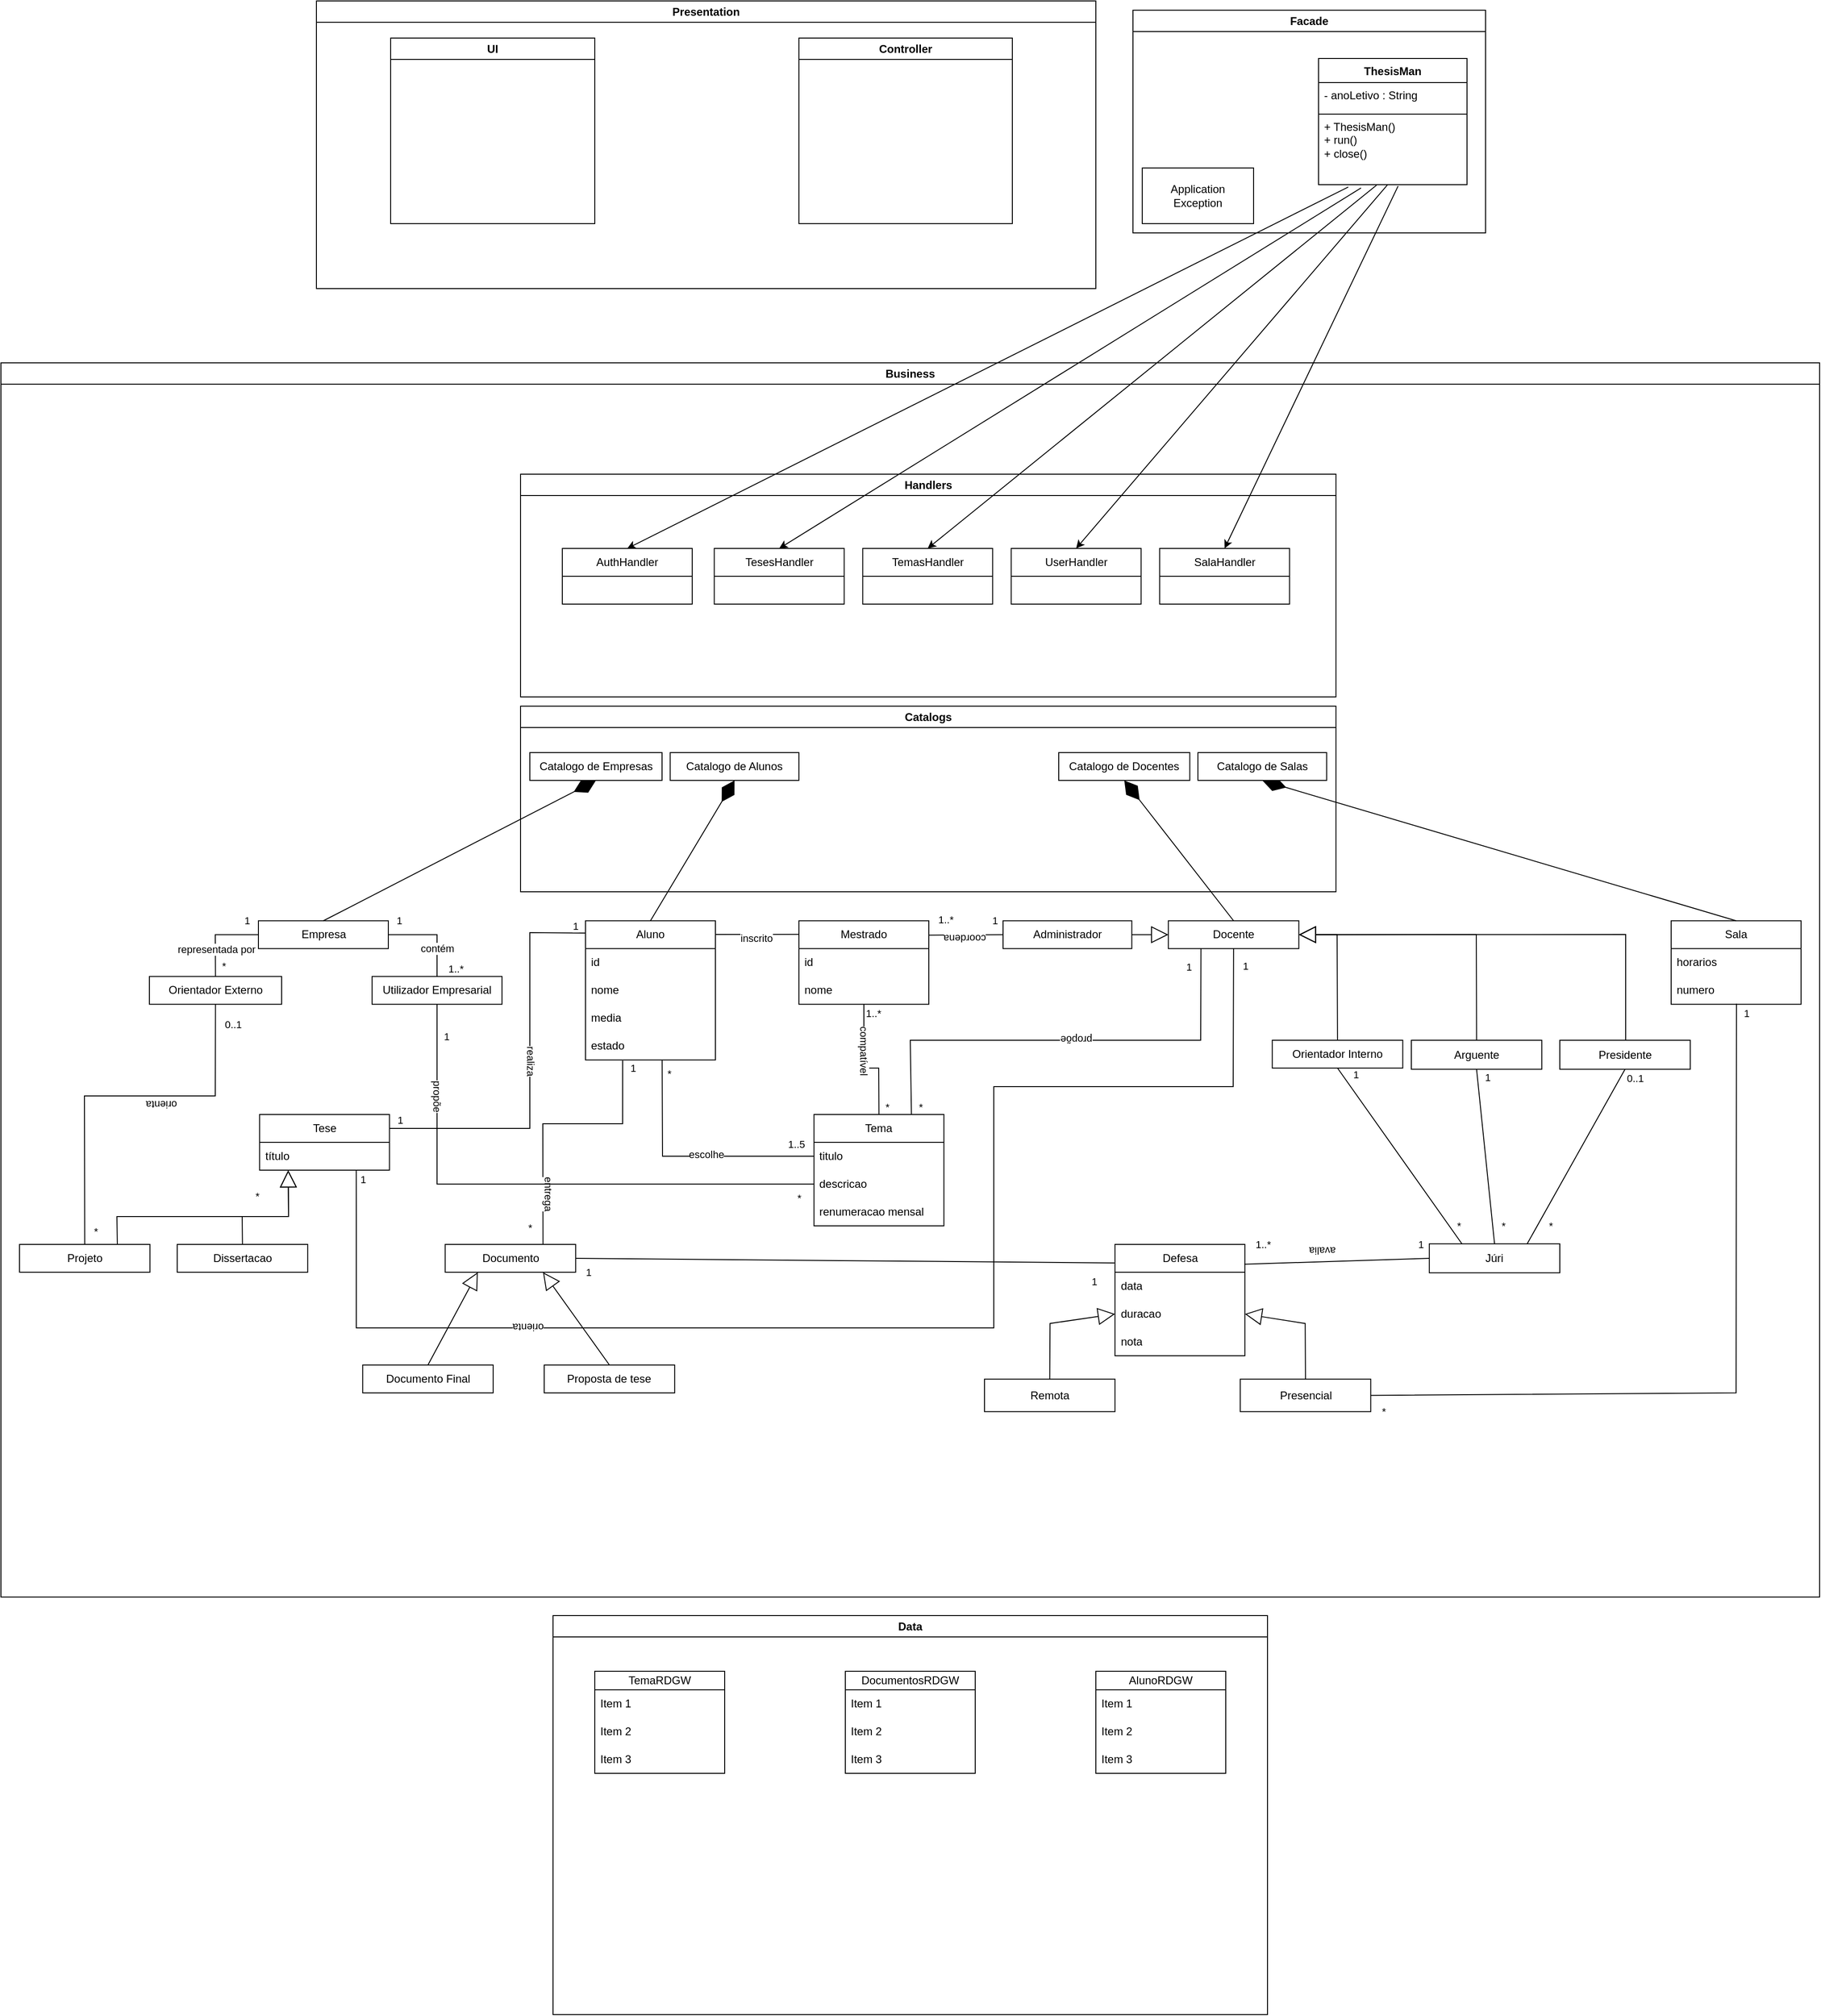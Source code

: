 <mxfile version="24.0.4" type="device">
  <diagram id="C5RBs43oDa-KdzZeNtuy" name="Page-1">
    <mxGraphModel dx="2607" dy="1520" grid="1" gridSize="10" guides="1" tooltips="1" connect="1" arrows="1" fold="1" page="1" pageScale="1" pageWidth="827" pageHeight="1169" math="0" shadow="0">
      <root>
        <mxCell id="WIyWlLk6GJQsqaUBKTNV-0" />
        <mxCell id="WIyWlLk6GJQsqaUBKTNV-1" parent="WIyWlLk6GJQsqaUBKTNV-0" />
        <mxCell id="cg7tUdVnF-VotXxQSskF-0" value="Presentation" style="swimlane;whiteSpace=wrap;html=1;startSize=23;" parent="WIyWlLk6GJQsqaUBKTNV-1" vertex="1">
          <mxGeometry x="380" y="30" width="840" height="310" as="geometry" />
        </mxCell>
        <mxCell id="cg7tUdVnF-VotXxQSskF-4" value="UI" style="swimlane;whiteSpace=wrap;html=1;" parent="cg7tUdVnF-VotXxQSskF-0" vertex="1">
          <mxGeometry x="80" y="40" width="220" height="200" as="geometry" />
        </mxCell>
        <mxCell id="cg7tUdVnF-VotXxQSskF-5" value="Controller" style="swimlane;whiteSpace=wrap;html=1;" parent="cg7tUdVnF-VotXxQSskF-0" vertex="1">
          <mxGeometry x="520" y="40" width="230" height="200" as="geometry" />
        </mxCell>
        <mxCell id="cg7tUdVnF-VotXxQSskF-2" value="Business" style="swimlane;whiteSpace=wrap;html=1;" parent="WIyWlLk6GJQsqaUBKTNV-1" vertex="1">
          <mxGeometry x="40" y="420" width="1960" height="1330" as="geometry" />
        </mxCell>
        <mxCell id="un4wLNDL9-NSO7BiMCty-140" value="Administrador" style="rounded=0;whiteSpace=wrap;html=1;" vertex="1" parent="cg7tUdVnF-VotXxQSskF-2">
          <mxGeometry x="1080" y="601.25" width="138.75" height="30" as="geometry" />
        </mxCell>
        <mxCell id="un4wLNDL9-NSO7BiMCty-142" value="Orientador Interno" style="rounded=0;whiteSpace=wrap;html=1;" vertex="1" parent="cg7tUdVnF-VotXxQSskF-2">
          <mxGeometry x="1370.14" y="730.0" width="140.62" height="30" as="geometry" />
        </mxCell>
        <mxCell id="un4wLNDL9-NSO7BiMCty-143" value="Arguente" style="whiteSpace=wrap;html=1;" vertex="1" parent="cg7tUdVnF-VotXxQSskF-2">
          <mxGeometry x="1520" y="730.0" width="140.62" height="31.25" as="geometry" />
        </mxCell>
        <mxCell id="un4wLNDL9-NSO7BiMCty-145" value="Docente" style="rounded=0;whiteSpace=wrap;html=1;" vertex="1" parent="cg7tUdVnF-VotXxQSskF-2">
          <mxGeometry x="1258.13" y="601.25" width="140.62" height="30" as="geometry" />
        </mxCell>
        <mxCell id="un4wLNDL9-NSO7BiMCty-146" value="Empresa" style="whiteSpace=wrap;html=1;" vertex="1" parent="cg7tUdVnF-VotXxQSskF-2">
          <mxGeometry x="277.5" y="601.25" width="140" height="30" as="geometry" />
        </mxCell>
        <mxCell id="un4wLNDL9-NSO7BiMCty-147" value="Orientador Externo" style="whiteSpace=wrap;html=1;" vertex="1" parent="cg7tUdVnF-VotXxQSskF-2">
          <mxGeometry x="160" y="661.25" width="142.5" height="30" as="geometry" />
        </mxCell>
        <mxCell id="un4wLNDL9-NSO7BiMCty-148" value="Utilizador Empresarial" style="whiteSpace=wrap;html=1;" vertex="1" parent="cg7tUdVnF-VotXxQSskF-2">
          <mxGeometry x="400" y="661.25" width="140" height="30" as="geometry" />
        </mxCell>
        <mxCell id="un4wLNDL9-NSO7BiMCty-150" value="Aluno" style="swimlane;fontStyle=0;childLayout=stackLayout;horizontal=1;startSize=30;horizontalStack=0;resizeParent=1;resizeParentMax=0;resizeLast=0;collapsible=1;marginBottom=0;whiteSpace=wrap;html=1;" vertex="1" parent="cg7tUdVnF-VotXxQSskF-2">
          <mxGeometry x="630" y="601.25" width="140" height="150" as="geometry" />
        </mxCell>
        <mxCell id="un4wLNDL9-NSO7BiMCty-151" value="id" style="text;strokeColor=none;fillColor=none;align=left;verticalAlign=middle;spacingLeft=4;spacingRight=4;overflow=hidden;points=[[0,0.5],[1,0.5]];portConstraint=eastwest;rotatable=0;whiteSpace=wrap;html=1;" vertex="1" parent="un4wLNDL9-NSO7BiMCty-150">
          <mxGeometry y="30" width="140" height="30" as="geometry" />
        </mxCell>
        <mxCell id="un4wLNDL9-NSO7BiMCty-152" value="nome" style="text;strokeColor=none;fillColor=none;align=left;verticalAlign=middle;spacingLeft=4;spacingRight=4;overflow=hidden;points=[[0,0.5],[1,0.5]];portConstraint=eastwest;rotatable=0;whiteSpace=wrap;html=1;" vertex="1" parent="un4wLNDL9-NSO7BiMCty-150">
          <mxGeometry y="60" width="140" height="30" as="geometry" />
        </mxCell>
        <mxCell id="un4wLNDL9-NSO7BiMCty-153" value="media" style="text;strokeColor=none;fillColor=none;align=left;verticalAlign=middle;spacingLeft=4;spacingRight=4;overflow=hidden;points=[[0,0.5],[1,0.5]];portConstraint=eastwest;rotatable=0;whiteSpace=wrap;html=1;" vertex="1" parent="un4wLNDL9-NSO7BiMCty-150">
          <mxGeometry y="90" width="140" height="30" as="geometry" />
        </mxCell>
        <mxCell id="un4wLNDL9-NSO7BiMCty-154" value="estado" style="text;strokeColor=none;fillColor=none;align=left;verticalAlign=middle;spacingLeft=4;spacingRight=4;overflow=hidden;points=[[0,0.5],[1,0.5]];portConstraint=eastwest;rotatable=0;whiteSpace=wrap;html=1;" vertex="1" parent="un4wLNDL9-NSO7BiMCty-150">
          <mxGeometry y="120" width="140" height="30" as="geometry" />
        </mxCell>
        <mxCell id="un4wLNDL9-NSO7BiMCty-155" value="Tema" style="swimlane;fontStyle=0;childLayout=stackLayout;horizontal=1;startSize=30;horizontalStack=0;resizeParent=1;resizeParentMax=0;resizeLast=0;collapsible=1;marginBottom=0;whiteSpace=wrap;html=1;" vertex="1" parent="cg7tUdVnF-VotXxQSskF-2">
          <mxGeometry x="876.25" y="810.0" width="140" height="120" as="geometry">
            <mxRectangle x="1150" y="898" width="70" height="30" as="alternateBounds" />
          </mxGeometry>
        </mxCell>
        <mxCell id="un4wLNDL9-NSO7BiMCty-156" value="titulo" style="text;strokeColor=none;fillColor=none;align=left;verticalAlign=middle;spacingLeft=4;spacingRight=4;overflow=hidden;points=[[0,0.5],[1,0.5]];portConstraint=eastwest;rotatable=0;whiteSpace=wrap;html=1;" vertex="1" parent="un4wLNDL9-NSO7BiMCty-155">
          <mxGeometry y="30" width="140" height="30" as="geometry" />
        </mxCell>
        <mxCell id="un4wLNDL9-NSO7BiMCty-157" value="descricao" style="text;strokeColor=none;fillColor=none;align=left;verticalAlign=middle;spacingLeft=4;spacingRight=4;overflow=hidden;points=[[0,0.5],[1,0.5]];portConstraint=eastwest;rotatable=0;whiteSpace=wrap;html=1;" vertex="1" parent="un4wLNDL9-NSO7BiMCty-155">
          <mxGeometry y="60" width="140" height="30" as="geometry" />
        </mxCell>
        <mxCell id="un4wLNDL9-NSO7BiMCty-158" value="renumeracao mensal" style="text;strokeColor=none;fillColor=none;align=left;verticalAlign=middle;spacingLeft=4;spacingRight=4;overflow=hidden;points=[[0,0.5],[1,0.5]];portConstraint=eastwest;rotatable=0;whiteSpace=wrap;html=1;" vertex="1" parent="un4wLNDL9-NSO7BiMCty-155">
          <mxGeometry y="90" width="140" height="30" as="geometry" />
        </mxCell>
        <mxCell id="un4wLNDL9-NSO7BiMCty-159" value="Documento" style="html=1;whiteSpace=wrap;" vertex="1" parent="cg7tUdVnF-VotXxQSskF-2">
          <mxGeometry x="478.76" y="950.0" width="140.62" height="30" as="geometry" />
        </mxCell>
        <mxCell id="un4wLNDL9-NSO7BiMCty-160" value="Dissertacao" style="html=1;whiteSpace=wrap;" vertex="1" parent="cg7tUdVnF-VotXxQSskF-2">
          <mxGeometry x="190" y="950.0" width="140.62" height="30" as="geometry" />
        </mxCell>
        <mxCell id="un4wLNDL9-NSO7BiMCty-161" value="Projeto" style="html=1;whiteSpace=wrap;" vertex="1" parent="cg7tUdVnF-VotXxQSskF-2">
          <mxGeometry x="20" y="950.0" width="140.62" height="30" as="geometry" />
        </mxCell>
        <mxCell id="un4wLNDL9-NSO7BiMCty-162" value="" style="endArrow=none;html=1;rounded=0;exitX=0.744;exitY=1.004;exitDx=0;exitDy=0;entryX=0.5;entryY=1;entryDx=0;entryDy=0;exitPerimeter=0;" edge="1" parent="cg7tUdVnF-VotXxQSskF-2" source="un4wLNDL9-NSO7BiMCty-213" target="un4wLNDL9-NSO7BiMCty-145">
          <mxGeometry width="50" height="50" relative="1" as="geometry">
            <mxPoint x="250" y="740.0" as="sourcePoint" />
            <mxPoint x="300" y="690.0" as="targetPoint" />
            <Array as="points">
              <mxPoint x="383" y="920.0" />
              <mxPoint x="383" y="1040" />
              <mxPoint x="1070" y="1040" />
              <mxPoint x="1070" y="780.0" />
              <mxPoint x="1328" y="780.0" />
            </Array>
          </mxGeometry>
        </mxCell>
        <mxCell id="un4wLNDL9-NSO7BiMCty-163" value="1" style="edgeLabel;html=1;align=center;verticalAlign=middle;resizable=0;points=[];" vertex="1" connectable="0" parent="un4wLNDL9-NSO7BiMCty-162">
          <mxGeometry x="0.956" y="1" relative="1" as="geometry">
            <mxPoint x="13" y="-15" as="offset" />
          </mxGeometry>
        </mxCell>
        <mxCell id="un4wLNDL9-NSO7BiMCty-164" value="*" style="edgeLabel;html=1;align=center;verticalAlign=middle;resizable=0;points=[];rotation=0;" vertex="1" connectable="0" parent="un4wLNDL9-NSO7BiMCty-162">
          <mxGeometry x="-0.949" relative="1" as="geometry">
            <mxPoint x="-107" y="-11" as="offset" />
          </mxGeometry>
        </mxCell>
        <mxCell id="un4wLNDL9-NSO7BiMCty-165" value="orienta" style="edgeLabel;html=1;align=center;verticalAlign=middle;resizable=0;points=[];rotation=180;" vertex="1" connectable="0" parent="un4wLNDL9-NSO7BiMCty-162">
          <mxGeometry x="-0.533" relative="1" as="geometry">
            <mxPoint as="offset" />
          </mxGeometry>
        </mxCell>
        <mxCell id="un4wLNDL9-NSO7BiMCty-166" value="1" style="edgeLabel;html=1;align=center;verticalAlign=middle;resizable=0;points=[];" vertex="1" connectable="0" parent="un4wLNDL9-NSO7BiMCty-162">
          <mxGeometry x="-0.965" y="2" relative="1" as="geometry">
            <mxPoint x="5" y="-17" as="offset" />
          </mxGeometry>
        </mxCell>
        <mxCell id="un4wLNDL9-NSO7BiMCty-167" value="" style="endArrow=block;endSize=16;endFill=0;html=1;rounded=0;exitX=0.5;exitY=0;exitDx=0;exitDy=0;entryX=0.221;entryY=1.003;entryDx=0;entryDy=0;entryPerimeter=0;" edge="1" parent="cg7tUdVnF-VotXxQSskF-2" source="un4wLNDL9-NSO7BiMCty-160" target="un4wLNDL9-NSO7BiMCty-213">
          <mxGeometry width="160" relative="1" as="geometry">
            <mxPoint x="609.38" y="1155" as="sourcePoint" />
            <mxPoint x="558.38" y="1020.0" as="targetPoint" />
            <Array as="points">
              <mxPoint x="260" y="920.0" />
              <mxPoint x="310" y="920.0" />
            </Array>
          </mxGeometry>
        </mxCell>
        <mxCell id="un4wLNDL9-NSO7BiMCty-168" value="" style="endArrow=block;endSize=16;endFill=0;html=1;rounded=0;exitX=0.75;exitY=0;exitDx=0;exitDy=0;entryX=0.22;entryY=1.003;entryDx=0;entryDy=0;entryPerimeter=0;" edge="1" parent="cg7tUdVnF-VotXxQSskF-2" source="un4wLNDL9-NSO7BiMCty-161" target="un4wLNDL9-NSO7BiMCty-213">
          <mxGeometry width="160" relative="1" as="geometry">
            <mxPoint x="160" y="940.0" as="sourcePoint" />
            <mxPoint x="330" y="890.0" as="targetPoint" />
            <Array as="points">
              <mxPoint x="125" y="920.0" />
              <mxPoint x="310" y="920.0" />
            </Array>
          </mxGeometry>
        </mxCell>
        <mxCell id="un4wLNDL9-NSO7BiMCty-169" value="" style="endArrow=none;html=1;rounded=0;exitX=0.5;exitY=0;exitDx=0;exitDy=0;entryX=0;entryY=0.5;entryDx=0;entryDy=0;" edge="1" parent="cg7tUdVnF-VotXxQSskF-2" source="un4wLNDL9-NSO7BiMCty-147" target="un4wLNDL9-NSO7BiMCty-146">
          <mxGeometry width="50" height="50" relative="1" as="geometry">
            <mxPoint x="220" y="651.25" as="sourcePoint" />
            <mxPoint x="270" y="601.25" as="targetPoint" />
            <Array as="points">
              <mxPoint x="231" y="616.25" />
            </Array>
          </mxGeometry>
        </mxCell>
        <mxCell id="un4wLNDL9-NSO7BiMCty-170" value="representada por" style="edgeLabel;html=1;align=center;verticalAlign=middle;resizable=0;points=[];" vertex="1" connectable="0" parent="un4wLNDL9-NSO7BiMCty-169">
          <mxGeometry x="-0.354" y="-1" relative="1" as="geometry">
            <mxPoint as="offset" />
          </mxGeometry>
        </mxCell>
        <mxCell id="un4wLNDL9-NSO7BiMCty-171" value="1" style="edgeLabel;html=1;align=center;verticalAlign=middle;resizable=0;points=[];" vertex="1" connectable="0" parent="un4wLNDL9-NSO7BiMCty-169">
          <mxGeometry x="0.721" y="2" relative="1" as="geometry">
            <mxPoint y="-14" as="offset" />
          </mxGeometry>
        </mxCell>
        <mxCell id="un4wLNDL9-NSO7BiMCty-172" value="*" style="edgeLabel;html=1;align=center;verticalAlign=middle;resizable=0;points=[];" vertex="1" connectable="0" parent="un4wLNDL9-NSO7BiMCty-169">
          <mxGeometry x="-0.753" y="-1" relative="1" as="geometry">
            <mxPoint x="8" as="offset" />
          </mxGeometry>
        </mxCell>
        <mxCell id="un4wLNDL9-NSO7BiMCty-173" value="" style="endArrow=none;html=1;rounded=0;exitX=0.5;exitY=0;exitDx=0;exitDy=0;entryX=1;entryY=0.5;entryDx=0;entryDy=0;" edge="1" parent="cg7tUdVnF-VotXxQSskF-2" source="un4wLNDL9-NSO7BiMCty-148" target="un4wLNDL9-NSO7BiMCty-146">
          <mxGeometry width="50" height="50" relative="1" as="geometry">
            <mxPoint x="450" y="641.25" as="sourcePoint" />
            <mxPoint x="500" y="591.25" as="targetPoint" />
            <Array as="points">
              <mxPoint x="470" y="616.25" />
            </Array>
          </mxGeometry>
        </mxCell>
        <mxCell id="un4wLNDL9-NSO7BiMCty-174" value="contém" style="edgeLabel;html=1;align=center;verticalAlign=middle;resizable=0;points=[];" vertex="1" connectable="0" parent="un4wLNDL9-NSO7BiMCty-173">
          <mxGeometry x="-0.376" relative="1" as="geometry">
            <mxPoint as="offset" />
          </mxGeometry>
        </mxCell>
        <mxCell id="un4wLNDL9-NSO7BiMCty-175" value="1" style="edgeLabel;html=1;align=center;verticalAlign=middle;resizable=0;points=[];" vertex="1" connectable="0" parent="un4wLNDL9-NSO7BiMCty-173">
          <mxGeometry x="0.769" y="-1" relative="1" as="geometry">
            <mxPoint y="-15" as="offset" />
          </mxGeometry>
        </mxCell>
        <mxCell id="un4wLNDL9-NSO7BiMCty-176" value="1..*" style="edgeLabel;html=1;align=center;verticalAlign=middle;resizable=0;points=[];" vertex="1" connectable="0" parent="un4wLNDL9-NSO7BiMCty-173">
          <mxGeometry x="-0.815" y="-2" relative="1" as="geometry">
            <mxPoint x="18" as="offset" />
          </mxGeometry>
        </mxCell>
        <mxCell id="un4wLNDL9-NSO7BiMCty-177" value="" style="endArrow=none;html=1;rounded=0;exitX=0.5;exitY=0;exitDx=0;exitDy=0;entryX=0.5;entryY=1;entryDx=0;entryDy=0;" edge="1" parent="cg7tUdVnF-VotXxQSskF-2" source="un4wLNDL9-NSO7BiMCty-161" target="un4wLNDL9-NSO7BiMCty-147">
          <mxGeometry width="50" height="50" relative="1" as="geometry">
            <mxPoint x="20" y="910.0" as="sourcePoint" />
            <mxPoint x="70" y="860.0" as="targetPoint" />
            <Array as="points">
              <mxPoint x="90" y="790.0" />
              <mxPoint x="231" y="790.0" />
            </Array>
          </mxGeometry>
        </mxCell>
        <mxCell id="un4wLNDL9-NSO7BiMCty-178" value="orienta" style="edgeLabel;html=1;align=center;verticalAlign=middle;resizable=0;points=[];rotation=-180;" vertex="1" connectable="0" parent="un4wLNDL9-NSO7BiMCty-177">
          <mxGeometry x="0.193" y="-1" relative="1" as="geometry">
            <mxPoint x="5" y="9" as="offset" />
          </mxGeometry>
        </mxCell>
        <mxCell id="un4wLNDL9-NSO7BiMCty-179" value="0..1" style="edgeLabel;html=1;align=center;verticalAlign=middle;resizable=0;points=[];" vertex="1" connectable="0" parent="un4wLNDL9-NSO7BiMCty-177">
          <mxGeometry x="0.873" relative="1" as="geometry">
            <mxPoint x="19" y="-4" as="offset" />
          </mxGeometry>
        </mxCell>
        <mxCell id="un4wLNDL9-NSO7BiMCty-180" value="*" style="edgeLabel;html=1;align=center;verticalAlign=middle;resizable=0;points=[];" vertex="1" connectable="0" parent="un4wLNDL9-NSO7BiMCty-177">
          <mxGeometry x="-0.909" y="-3" relative="1" as="geometry">
            <mxPoint x="8" y="4" as="offset" />
          </mxGeometry>
        </mxCell>
        <mxCell id="un4wLNDL9-NSO7BiMCty-181" value="" style="endArrow=none;html=1;rounded=0;exitX=0.75;exitY=0;exitDx=0;exitDy=0;entryX=0.286;entryY=1.021;entryDx=0;entryDy=0;entryPerimeter=0;" edge="1" parent="cg7tUdVnF-VotXxQSskF-2" source="un4wLNDL9-NSO7BiMCty-159" target="un4wLNDL9-NSO7BiMCty-154">
          <mxGeometry width="50" height="50" relative="1" as="geometry">
            <mxPoint x="380" y="820.0" as="sourcePoint" />
            <mxPoint x="430" y="770.0" as="targetPoint" />
            <Array as="points">
              <mxPoint x="584" y="820.0" />
              <mxPoint x="670" y="820.0" />
            </Array>
          </mxGeometry>
        </mxCell>
        <mxCell id="un4wLNDL9-NSO7BiMCty-182" value="entrega" style="edgeLabel;html=1;align=center;verticalAlign=middle;resizable=0;points=[];rotation=90;" vertex="1" connectable="0" parent="un4wLNDL9-NSO7BiMCty-181">
          <mxGeometry x="-0.247" y="-1" relative="1" as="geometry">
            <mxPoint x="5" y="52" as="offset" />
          </mxGeometry>
        </mxCell>
        <mxCell id="un4wLNDL9-NSO7BiMCty-183" value="1" style="edgeLabel;html=1;align=center;verticalAlign=middle;resizable=0;points=[];" vertex="1" connectable="0" parent="un4wLNDL9-NSO7BiMCty-181">
          <mxGeometry x="0.943" y="1" relative="1" as="geometry">
            <mxPoint x="12" as="offset" />
          </mxGeometry>
        </mxCell>
        <mxCell id="un4wLNDL9-NSO7BiMCty-184" value="*" style="edgeLabel;html=1;align=center;verticalAlign=middle;resizable=0;points=[];" vertex="1" connectable="0" parent="un4wLNDL9-NSO7BiMCty-181">
          <mxGeometry x="-0.933" relative="1" as="geometry">
            <mxPoint x="-14" y="-9" as="offset" />
          </mxGeometry>
        </mxCell>
        <mxCell id="un4wLNDL9-NSO7BiMCty-185" value="" style="endArrow=none;html=1;rounded=0;entryX=0.25;entryY=1;entryDx=0;entryDy=0;exitX=0.75;exitY=0;exitDx=0;exitDy=0;" edge="1" parent="cg7tUdVnF-VotXxQSskF-2" source="un4wLNDL9-NSO7BiMCty-155" target="un4wLNDL9-NSO7BiMCty-145">
          <mxGeometry width="50" height="50" relative="1" as="geometry">
            <mxPoint x="690" y="770.0" as="sourcePoint" />
            <mxPoint x="160" y="610.0" as="targetPoint" />
            <Array as="points">
              <mxPoint x="980" y="730.0" />
              <mxPoint x="1293" y="730.0" />
            </Array>
          </mxGeometry>
        </mxCell>
        <mxCell id="un4wLNDL9-NSO7BiMCty-186" value="1" style="edgeLabel;html=1;align=center;verticalAlign=middle;resizable=0;points=[];" vertex="1" connectable="0" parent="un4wLNDL9-NSO7BiMCty-185">
          <mxGeometry x="0.776" y="-3" relative="1" as="geometry">
            <mxPoint x="-16" y="-36" as="offset" />
          </mxGeometry>
        </mxCell>
        <mxCell id="un4wLNDL9-NSO7BiMCty-187" value="*" style="edgeLabel;html=1;align=center;verticalAlign=middle;resizable=0;points=[];" vertex="1" connectable="0" parent="un4wLNDL9-NSO7BiMCty-185">
          <mxGeometry x="-0.762" y="-2" relative="1" as="geometry">
            <mxPoint x="8" y="50" as="offset" />
          </mxGeometry>
        </mxCell>
        <mxCell id="un4wLNDL9-NSO7BiMCty-188" value="propõe" style="edgeLabel;html=1;align=center;verticalAlign=middle;resizable=0;points=[];rotation=-180;" vertex="1" connectable="0" parent="un4wLNDL9-NSO7BiMCty-185">
          <mxGeometry x="0.061" y="2" relative="1" as="geometry">
            <mxPoint x="-1" y="2" as="offset" />
          </mxGeometry>
        </mxCell>
        <mxCell id="un4wLNDL9-NSO7BiMCty-189" value="" style="endArrow=none;html=1;rounded=0;entryX=0;entryY=0.5;entryDx=0;entryDy=0;exitX=0.59;exitY=1.014;exitDx=0;exitDy=0;exitPerimeter=0;" edge="1" parent="cg7tUdVnF-VotXxQSskF-2" source="un4wLNDL9-NSO7BiMCty-154" target="un4wLNDL9-NSO7BiMCty-156">
          <mxGeometry width="50" height="50" relative="1" as="geometry">
            <mxPoint x="330" y="940.0" as="sourcePoint" />
            <mxPoint x="90" y="890.0" as="targetPoint" />
            <Array as="points">
              <mxPoint x="713" y="855.0" />
            </Array>
          </mxGeometry>
        </mxCell>
        <mxCell id="un4wLNDL9-NSO7BiMCty-190" value="escolhe" style="edgeLabel;html=1;align=center;verticalAlign=middle;resizable=0;points=[];" vertex="1" connectable="0" parent="un4wLNDL9-NSO7BiMCty-189">
          <mxGeometry x="-0.119" relative="1" as="geometry">
            <mxPoint x="33" y="-2" as="offset" />
          </mxGeometry>
        </mxCell>
        <mxCell id="un4wLNDL9-NSO7BiMCty-191" value="*" style="edgeLabel;html=1;align=center;verticalAlign=middle;resizable=0;points=[];" vertex="1" connectable="0" parent="un4wLNDL9-NSO7BiMCty-189">
          <mxGeometry x="-0.916" y="1" relative="1" as="geometry">
            <mxPoint x="6" y="3" as="offset" />
          </mxGeometry>
        </mxCell>
        <mxCell id="un4wLNDL9-NSO7BiMCty-192" value="1..5" style="edgeLabel;html=1;align=center;verticalAlign=middle;resizable=0;points=[];" vertex="1" connectable="0" parent="un4wLNDL9-NSO7BiMCty-189">
          <mxGeometry x="0.841" y="1" relative="1" as="geometry">
            <mxPoint x="2" y="-12" as="offset" />
          </mxGeometry>
        </mxCell>
        <mxCell id="un4wLNDL9-NSO7BiMCty-194" value="Sala" style="swimlane;fontStyle=0;childLayout=stackLayout;horizontal=1;startSize=30;horizontalStack=0;resizeParent=1;resizeParentMax=0;resizeLast=0;collapsible=1;marginBottom=0;whiteSpace=wrap;html=1;" vertex="1" parent="cg7tUdVnF-VotXxQSskF-2">
          <mxGeometry x="1800" y="601.25" width="140" height="90" as="geometry" />
        </mxCell>
        <mxCell id="un4wLNDL9-NSO7BiMCty-195" value="horarios" style="text;strokeColor=none;fillColor=none;align=left;verticalAlign=middle;spacingLeft=4;spacingRight=4;overflow=hidden;points=[[0,0.5],[1,0.5]];portConstraint=eastwest;rotatable=0;whiteSpace=wrap;html=1;" vertex="1" parent="un4wLNDL9-NSO7BiMCty-194">
          <mxGeometry y="30" width="140" height="30" as="geometry" />
        </mxCell>
        <mxCell id="un4wLNDL9-NSO7BiMCty-196" value="numero" style="text;strokeColor=none;fillColor=none;align=left;verticalAlign=middle;spacingLeft=4;spacingRight=4;overflow=hidden;points=[[0,0.5],[1,0.5]];portConstraint=eastwest;rotatable=0;whiteSpace=wrap;html=1;" vertex="1" parent="un4wLNDL9-NSO7BiMCty-194">
          <mxGeometry y="60" width="140" height="30" as="geometry" />
        </mxCell>
        <mxCell id="un4wLNDL9-NSO7BiMCty-200" value="" style="endArrow=block;endSize=16;endFill=0;html=1;rounded=0;entryX=1;entryY=0.5;entryDx=0;entryDy=0;exitX=0.5;exitY=0;exitDx=0;exitDy=0;" edge="1" parent="cg7tUdVnF-VotXxQSskF-2" source="un4wLNDL9-NSO7BiMCty-142" target="un4wLNDL9-NSO7BiMCty-145">
          <mxGeometry width="160" relative="1" as="geometry">
            <mxPoint x="809.37" y="411.25" as="sourcePoint" />
            <mxPoint x="928.37" y="371.25" as="targetPoint" />
            <Array as="points">
              <mxPoint x="1440" y="616.0" />
            </Array>
          </mxGeometry>
        </mxCell>
        <mxCell id="un4wLNDL9-NSO7BiMCty-201" value="" style="endArrow=block;endSize=16;endFill=0;html=1;rounded=0;exitX=0.5;exitY=0;exitDx=0;exitDy=0;entryX=1;entryY=0.5;entryDx=0;entryDy=0;" edge="1" parent="cg7tUdVnF-VotXxQSskF-2" source="un4wLNDL9-NSO7BiMCty-143" target="un4wLNDL9-NSO7BiMCty-145">
          <mxGeometry width="160" relative="1" as="geometry">
            <mxPoint x="1438.75" y="592.5" as="sourcePoint" />
            <mxPoint x="1400" y="610.0" as="targetPoint" />
            <Array as="points">
              <mxPoint x="1590" y="616.0" />
            </Array>
          </mxGeometry>
        </mxCell>
        <mxCell id="un4wLNDL9-NSO7BiMCty-202" value="" style="endArrow=block;endSize=16;endFill=0;html=1;rounded=0;exitX=1;exitY=0.5;exitDx=0;exitDy=0;entryX=0;entryY=0.5;entryDx=0;entryDy=0;" edge="1" parent="cg7tUdVnF-VotXxQSskF-2" source="un4wLNDL9-NSO7BiMCty-140" target="un4wLNDL9-NSO7BiMCty-145">
          <mxGeometry width="160" relative="1" as="geometry">
            <mxPoint x="942.51" y="391.25" as="sourcePoint" />
            <mxPoint x="1048.75" y="371.25" as="targetPoint" />
            <Array as="points" />
          </mxGeometry>
        </mxCell>
        <mxCell id="un4wLNDL9-NSO7BiMCty-203" value="" style="endArrow=none;html=1;rounded=0;entryX=0.5;entryY=1;entryDx=0;entryDy=0;exitX=0;exitY=0.5;exitDx=0;exitDy=0;" edge="1" parent="cg7tUdVnF-VotXxQSskF-2" source="un4wLNDL9-NSO7BiMCty-157" target="un4wLNDL9-NSO7BiMCty-148">
          <mxGeometry width="50" height="50" relative="1" as="geometry">
            <mxPoint x="440" y="890.0" as="sourcePoint" />
            <mxPoint x="490" y="840.0" as="targetPoint" />
            <Array as="points">
              <mxPoint x="470" y="885.0" />
            </Array>
          </mxGeometry>
        </mxCell>
        <mxCell id="un4wLNDL9-NSO7BiMCty-204" value="propõe" style="edgeLabel;html=1;align=center;verticalAlign=middle;resizable=0;points=[];rotation=90;" vertex="1" connectable="0" parent="un4wLNDL9-NSO7BiMCty-203">
          <mxGeometry x="0.501" y="3" relative="1" as="geometry">
            <mxPoint x="3" y="-51" as="offset" />
          </mxGeometry>
        </mxCell>
        <mxCell id="un4wLNDL9-NSO7BiMCty-205" value="1" style="edgeLabel;html=1;align=center;verticalAlign=middle;resizable=0;points=[];" vertex="1" connectable="0" parent="un4wLNDL9-NSO7BiMCty-203">
          <mxGeometry x="0.865" y="-4" relative="1" as="geometry">
            <mxPoint x="6" y="-6" as="offset" />
          </mxGeometry>
        </mxCell>
        <mxCell id="un4wLNDL9-NSO7BiMCty-206" value="*" style="edgeLabel;html=1;align=center;verticalAlign=middle;resizable=0;points=[];" vertex="1" connectable="0" parent="un4wLNDL9-NSO7BiMCty-203">
          <mxGeometry x="-0.834" y="-2" relative="1" as="geometry">
            <mxPoint x="33" y="17" as="offset" />
          </mxGeometry>
        </mxCell>
        <mxCell id="un4wLNDL9-NSO7BiMCty-208" value="" style="endArrow=diamondThin;endFill=1;endSize=24;html=1;rounded=0;entryX=0.5;entryY=1;entryDx=0;entryDy=0;exitX=0.5;exitY=0;exitDx=0;exitDy=0;" edge="1" parent="cg7tUdVnF-VotXxQSskF-2" source="un4wLNDL9-NSO7BiMCty-194" target="un4wLNDL9-NSO7BiMCty-193">
          <mxGeometry width="160" relative="1" as="geometry">
            <mxPoint x="1580" y="900.0" as="sourcePoint" />
            <mxPoint x="1740" y="900.0" as="targetPoint" />
          </mxGeometry>
        </mxCell>
        <mxCell id="un4wLNDL9-NSO7BiMCty-209" value="" style="endArrow=diamondThin;endFill=1;endSize=24;html=1;rounded=0;entryX=0.5;entryY=1;entryDx=0;entryDy=0;exitX=0.5;exitY=0;exitDx=0;exitDy=0;" edge="1" parent="cg7tUdVnF-VotXxQSskF-2" source="un4wLNDL9-NSO7BiMCty-150" target="un4wLNDL9-NSO7BiMCty-149">
          <mxGeometry width="160" relative="1" as="geometry">
            <mxPoint x="918.75" y="590.0" as="sourcePoint" />
            <mxPoint x="919.75" y="540.0" as="targetPoint" />
          </mxGeometry>
        </mxCell>
        <mxCell id="un4wLNDL9-NSO7BiMCty-210" value="" style="endArrow=diamondThin;endFill=1;endSize=24;html=1;rounded=0;entryX=0.5;entryY=1;entryDx=0;entryDy=0;exitX=0.5;exitY=0;exitDx=0;exitDy=0;" edge="1" parent="cg7tUdVnF-VotXxQSskF-2" source="un4wLNDL9-NSO7BiMCty-145" target="un4wLNDL9-NSO7BiMCty-141">
          <mxGeometry width="160" relative="1" as="geometry">
            <mxPoint x="1520.31" y="590.0" as="sourcePoint" />
            <mxPoint x="1521.31" y="540.0" as="targetPoint" />
          </mxGeometry>
        </mxCell>
        <mxCell id="un4wLNDL9-NSO7BiMCty-211" value="" style="endArrow=diamondThin;endFill=1;endSize=24;html=1;rounded=0;exitX=0.5;exitY=0;exitDx=0;exitDy=0;entryX=0.5;entryY=1;entryDx=0;entryDy=0;" edge="1" parent="cg7tUdVnF-VotXxQSskF-2" source="un4wLNDL9-NSO7BiMCty-146" target="un4wLNDL9-NSO7BiMCty-144">
          <mxGeometry width="160" relative="1" as="geometry">
            <mxPoint x="610" y="540.0" as="sourcePoint" />
            <mxPoint x="610" y="490.0" as="targetPoint" />
          </mxGeometry>
        </mxCell>
        <mxCell id="un4wLNDL9-NSO7BiMCty-212" value="Tese" style="swimlane;fontStyle=0;childLayout=stackLayout;horizontal=1;startSize=30;horizontalStack=0;resizeParent=1;resizeParentMax=0;resizeLast=0;collapsible=1;marginBottom=0;whiteSpace=wrap;html=1;" vertex="1" parent="cg7tUdVnF-VotXxQSskF-2">
          <mxGeometry x="278.75" y="810.0" width="140" height="60" as="geometry" />
        </mxCell>
        <mxCell id="un4wLNDL9-NSO7BiMCty-213" value="título" style="text;strokeColor=none;fillColor=none;align=left;verticalAlign=middle;spacingLeft=4;spacingRight=4;overflow=hidden;points=[[0,0.5],[1,0.5]];portConstraint=eastwest;rotatable=0;whiteSpace=wrap;html=1;" vertex="1" parent="un4wLNDL9-NSO7BiMCty-212">
          <mxGeometry y="30" width="140" height="30" as="geometry" />
        </mxCell>
        <mxCell id="un4wLNDL9-NSO7BiMCty-214" value="Mestrado" style="swimlane;fontStyle=0;childLayout=stackLayout;horizontal=1;startSize=30;horizontalStack=0;resizeParent=1;resizeParentMax=0;resizeLast=0;collapsible=1;marginBottom=0;whiteSpace=wrap;html=1;" vertex="1" parent="cg7tUdVnF-VotXxQSskF-2">
          <mxGeometry x="860" y="601.25" width="140" height="90" as="geometry" />
        </mxCell>
        <mxCell id="un4wLNDL9-NSO7BiMCty-215" value="id" style="text;strokeColor=none;fillColor=none;align=left;verticalAlign=middle;spacingLeft=4;spacingRight=4;overflow=hidden;points=[[0,0.5],[1,0.5]];portConstraint=eastwest;rotatable=0;whiteSpace=wrap;html=1;" vertex="1" parent="un4wLNDL9-NSO7BiMCty-214">
          <mxGeometry y="30" width="140" height="30" as="geometry" />
        </mxCell>
        <mxCell id="un4wLNDL9-NSO7BiMCty-216" value="nome" style="text;strokeColor=none;fillColor=none;align=left;verticalAlign=middle;spacingLeft=4;spacingRight=4;overflow=hidden;points=[[0,0.5],[1,0.5]];portConstraint=eastwest;rotatable=0;whiteSpace=wrap;html=1;" vertex="1" parent="un4wLNDL9-NSO7BiMCty-214">
          <mxGeometry y="60" width="140" height="30" as="geometry" />
        </mxCell>
        <mxCell id="un4wLNDL9-NSO7BiMCty-217" value="" style="endArrow=none;html=1;rounded=0;entryX=0;entryY=0.5;entryDx=0;entryDy=0;exitX=0.999;exitY=0.172;exitDx=0;exitDy=0;exitPerimeter=0;" edge="1" parent="cg7tUdVnF-VotXxQSskF-2" source="un4wLNDL9-NSO7BiMCty-214" target="un4wLNDL9-NSO7BiMCty-140">
          <mxGeometry width="50" height="50" relative="1" as="geometry">
            <mxPoint x="1040" y="690.0" as="sourcePoint" />
            <mxPoint x="1090" y="640.0" as="targetPoint" />
          </mxGeometry>
        </mxCell>
        <mxCell id="un4wLNDL9-NSO7BiMCty-218" value="coordena" style="edgeLabel;html=1;align=center;verticalAlign=middle;resizable=0;points=[];rotation=-180;" vertex="1" connectable="0" parent="un4wLNDL9-NSO7BiMCty-217">
          <mxGeometry x="-0.021" relative="1" as="geometry">
            <mxPoint x="1" y="4" as="offset" />
          </mxGeometry>
        </mxCell>
        <mxCell id="un4wLNDL9-NSO7BiMCty-219" value="1" style="edgeLabel;html=1;align=center;verticalAlign=middle;resizable=0;points=[];" vertex="1" connectable="0" parent="un4wLNDL9-NSO7BiMCty-217">
          <mxGeometry x="0.658" y="-1" relative="1" as="geometry">
            <mxPoint x="4" y="-17" as="offset" />
          </mxGeometry>
        </mxCell>
        <mxCell id="un4wLNDL9-NSO7BiMCty-220" value="1..*" style="edgeLabel;html=1;align=center;verticalAlign=middle;resizable=0;points=[];" vertex="1" connectable="0" parent="un4wLNDL9-NSO7BiMCty-217">
          <mxGeometry x="-0.507" relative="1" as="geometry">
            <mxPoint x="-2" y="-17" as="offset" />
          </mxGeometry>
        </mxCell>
        <mxCell id="un4wLNDL9-NSO7BiMCty-221" value="" style="endArrow=none;html=1;rounded=0;exitX=1;exitY=0.098;exitDx=0;exitDy=0;entryX=0;entryY=0.163;entryDx=0;entryDy=0;entryPerimeter=0;exitPerimeter=0;" edge="1" parent="cg7tUdVnF-VotXxQSskF-2" source="un4wLNDL9-NSO7BiMCty-150" target="un4wLNDL9-NSO7BiMCty-214">
          <mxGeometry width="50" height="50" relative="1" as="geometry">
            <mxPoint x="870" y="770.0" as="sourcePoint" />
            <mxPoint x="920" y="720.0" as="targetPoint" />
          </mxGeometry>
        </mxCell>
        <mxCell id="un4wLNDL9-NSO7BiMCty-222" value="inscrito" style="edgeLabel;html=1;align=center;verticalAlign=middle;resizable=0;points=[];" vertex="1" connectable="0" parent="un4wLNDL9-NSO7BiMCty-221">
          <mxGeometry x="-0.207" y="-3" relative="1" as="geometry">
            <mxPoint x="8" y="1" as="offset" />
          </mxGeometry>
        </mxCell>
        <mxCell id="un4wLNDL9-NSO7BiMCty-223" value="" style="endArrow=none;html=1;rounded=0;exitX=1;exitY=0.25;exitDx=0;exitDy=0;entryX=0.003;entryY=0.088;entryDx=0;entryDy=0;entryPerimeter=0;" edge="1" parent="cg7tUdVnF-VotXxQSskF-2" source="un4wLNDL9-NSO7BiMCty-212" target="un4wLNDL9-NSO7BiMCty-150">
          <mxGeometry width="50" height="50" relative="1" as="geometry">
            <mxPoint x="500" y="830.0" as="sourcePoint" />
            <mxPoint x="550" y="780.0" as="targetPoint" />
            <Array as="points">
              <mxPoint x="570" y="825.0" />
              <mxPoint x="570" y="614.0" />
            </Array>
          </mxGeometry>
        </mxCell>
        <mxCell id="un4wLNDL9-NSO7BiMCty-224" value="realiza" style="edgeLabel;html=1;align=center;verticalAlign=middle;resizable=0;points=[];rotation=90;" vertex="1" connectable="0" parent="un4wLNDL9-NSO7BiMCty-223">
          <mxGeometry x="0.052" y="-1" relative="1" as="geometry">
            <mxPoint y="-2" as="offset" />
          </mxGeometry>
        </mxCell>
        <mxCell id="un4wLNDL9-NSO7BiMCty-225" value="1" style="edgeLabel;html=1;align=center;verticalAlign=middle;resizable=0;points=[];" vertex="1" connectable="0" parent="un4wLNDL9-NSO7BiMCty-223">
          <mxGeometry x="0.94" y="2" relative="1" as="geometry">
            <mxPoint x="1" y="-6" as="offset" />
          </mxGeometry>
        </mxCell>
        <mxCell id="un4wLNDL9-NSO7BiMCty-226" value="1" style="edgeLabel;html=1;align=center;verticalAlign=middle;resizable=0;points=[];" vertex="1" connectable="0" parent="un4wLNDL9-NSO7BiMCty-223">
          <mxGeometry x="-0.946" y="4" relative="1" as="geometry">
            <mxPoint x="-1" y="-5" as="offset" />
          </mxGeometry>
        </mxCell>
        <mxCell id="un4wLNDL9-NSO7BiMCty-231" value="" style="endArrow=none;html=1;rounded=0;entryX=0.5;entryY=0;entryDx=0;entryDy=0;" edge="1" parent="cg7tUdVnF-VotXxQSskF-2" source="un4wLNDL9-NSO7BiMCty-216" target="un4wLNDL9-NSO7BiMCty-155">
          <mxGeometry width="50" height="50" relative="1" as="geometry">
            <mxPoint x="900" y="780.0" as="sourcePoint" />
            <mxPoint x="950" y="730.0" as="targetPoint" />
            <Array as="points">
              <mxPoint x="930" y="760.0" />
              <mxPoint x="946" y="760.0" />
            </Array>
          </mxGeometry>
        </mxCell>
        <mxCell id="un4wLNDL9-NSO7BiMCty-232" value="compatível" style="edgeLabel;html=1;align=center;verticalAlign=middle;resizable=0;points=[];rotation=90;" vertex="1" connectable="0" parent="un4wLNDL9-NSO7BiMCty-231">
          <mxGeometry x="-0.265" y="2" relative="1" as="geometry">
            <mxPoint x="-2" as="offset" />
          </mxGeometry>
        </mxCell>
        <mxCell id="un4wLNDL9-NSO7BiMCty-233" value="1..*" style="edgeLabel;html=1;align=center;verticalAlign=middle;resizable=0;points=[];" vertex="1" connectable="0" parent="un4wLNDL9-NSO7BiMCty-231">
          <mxGeometry x="-0.867" relative="1" as="geometry">
            <mxPoint x="10" as="offset" />
          </mxGeometry>
        </mxCell>
        <mxCell id="un4wLNDL9-NSO7BiMCty-234" value="*" style="edgeLabel;html=1;align=center;verticalAlign=middle;resizable=0;points=[];" vertex="1" connectable="0" parent="un4wLNDL9-NSO7BiMCty-231">
          <mxGeometry x="0.674" y="1" relative="1" as="geometry">
            <mxPoint x="8" y="14" as="offset" />
          </mxGeometry>
        </mxCell>
        <mxCell id="un4wLNDL9-NSO7BiMCty-235" value="" style="endArrow=block;endSize=16;endFill=0;html=1;rounded=0;entryX=0;entryY=0.5;entryDx=0;entryDy=0;exitX=0.5;exitY=0;exitDx=0;exitDy=0;" edge="1" parent="cg7tUdVnF-VotXxQSskF-2" source="un4wLNDL9-NSO7BiMCty-251" target="un4wLNDL9-NSO7BiMCty-239">
          <mxGeometry width="160" relative="1" as="geometry">
            <mxPoint x="1130.62" y="1090.23" as="sourcePoint" />
            <mxPoint x="1190.62" y="1045.23" as="targetPoint" />
            <Array as="points">
              <mxPoint x="1130.62" y="1035.23" />
            </Array>
          </mxGeometry>
        </mxCell>
        <mxCell id="un4wLNDL9-NSO7BiMCty-236" value="" style="endArrow=block;endSize=16;endFill=0;html=1;rounded=0;exitX=0.5;exitY=0;exitDx=0;exitDy=0;entryX=1;entryY=0.5;entryDx=0;entryDy=0;" edge="1" parent="cg7tUdVnF-VotXxQSskF-2" source="un4wLNDL9-NSO7BiMCty-252" target="un4wLNDL9-NSO7BiMCty-239">
          <mxGeometry width="160" relative="1" as="geometry">
            <mxPoint x="1410.62" y="1095.23" as="sourcePoint" />
            <mxPoint x="1340.62" y="1010.23" as="targetPoint" />
            <Array as="points">
              <mxPoint x="1405.62" y="1035.23" />
            </Array>
          </mxGeometry>
        </mxCell>
        <mxCell id="un4wLNDL9-NSO7BiMCty-237" value="Defesa" style="swimlane;fontStyle=0;childLayout=stackLayout;horizontal=1;startSize=30;horizontalStack=0;resizeParent=1;resizeParentMax=0;resizeLast=0;collapsible=1;marginBottom=0;whiteSpace=wrap;html=1;" vertex="1" parent="cg7tUdVnF-VotXxQSskF-2">
          <mxGeometry x="1200.62" y="950.0" width="140" height="120" as="geometry" />
        </mxCell>
        <mxCell id="un4wLNDL9-NSO7BiMCty-238" value="data" style="text;strokeColor=none;fillColor=none;align=left;verticalAlign=middle;spacingLeft=4;spacingRight=4;overflow=hidden;points=[[0,0.5],[1,0.5]];portConstraint=eastwest;rotatable=0;whiteSpace=wrap;html=1;" vertex="1" parent="un4wLNDL9-NSO7BiMCty-237">
          <mxGeometry y="30" width="140" height="30" as="geometry" />
        </mxCell>
        <mxCell id="un4wLNDL9-NSO7BiMCty-239" value="duracao" style="text;strokeColor=none;fillColor=none;align=left;verticalAlign=middle;spacingLeft=4;spacingRight=4;overflow=hidden;points=[[0,0.5],[1,0.5]];portConstraint=eastwest;rotatable=0;whiteSpace=wrap;html=1;" vertex="1" parent="un4wLNDL9-NSO7BiMCty-237">
          <mxGeometry y="60" width="140" height="30" as="geometry" />
        </mxCell>
        <mxCell id="un4wLNDL9-NSO7BiMCty-240" value="nota" style="text;strokeColor=none;fillColor=none;align=left;verticalAlign=middle;spacingLeft=4;spacingRight=4;overflow=hidden;points=[[0,0.5],[1,0.5]];portConstraint=eastwest;rotatable=0;whiteSpace=wrap;html=1;" vertex="1" parent="un4wLNDL9-NSO7BiMCty-237">
          <mxGeometry y="90" width="140" height="30" as="geometry" />
        </mxCell>
        <mxCell id="un4wLNDL9-NSO7BiMCty-241" value="Documento Final" style="html=1;whiteSpace=wrap;" vertex="1" parent="cg7tUdVnF-VotXxQSskF-2">
          <mxGeometry x="389.86" y="1080" width="140.62" height="30" as="geometry" />
        </mxCell>
        <mxCell id="un4wLNDL9-NSO7BiMCty-242" value="Proposta de tese" style="html=1;whiteSpace=wrap;" vertex="1" parent="cg7tUdVnF-VotXxQSskF-2">
          <mxGeometry x="585.49" y="1080" width="140.62" height="30" as="geometry" />
        </mxCell>
        <mxCell id="un4wLNDL9-NSO7BiMCty-243" value="" style="endArrow=block;endSize=16;endFill=0;html=1;rounded=0;exitX=0.5;exitY=0;exitDx=0;exitDy=0;entryX=0.25;entryY=1;entryDx=0;entryDy=0;" edge="1" parent="cg7tUdVnF-VotXxQSskF-2" source="un4wLNDL9-NSO7BiMCty-241" target="un4wLNDL9-NSO7BiMCty-159">
          <mxGeometry x="-0.002" width="160" relative="1" as="geometry">
            <mxPoint x="570" y="1030" as="sourcePoint" />
            <mxPoint x="730" y="1030" as="targetPoint" />
            <mxPoint as="offset" />
          </mxGeometry>
        </mxCell>
        <mxCell id="un4wLNDL9-NSO7BiMCty-244" value="" style="endArrow=block;endSize=16;endFill=0;html=1;rounded=0;exitX=0.5;exitY=0;exitDx=0;exitDy=0;entryX=0.75;entryY=1;entryDx=0;entryDy=0;" edge="1" parent="cg7tUdVnF-VotXxQSskF-2" source="un4wLNDL9-NSO7BiMCty-242" target="un4wLNDL9-NSO7BiMCty-159">
          <mxGeometry x="0.001" width="160" relative="1" as="geometry">
            <mxPoint x="470" y="1090" as="sourcePoint" />
            <mxPoint x="550" y="1010.0" as="targetPoint" />
            <mxPoint as="offset" />
          </mxGeometry>
        </mxCell>
        <mxCell id="un4wLNDL9-NSO7BiMCty-245" value="" style="endArrow=none;html=1;rounded=0;exitX=1;exitY=0.5;exitDx=0;exitDy=0;" edge="1" parent="cg7tUdVnF-VotXxQSskF-2" source="un4wLNDL9-NSO7BiMCty-159">
          <mxGeometry width="50" height="50" relative="1" as="geometry">
            <mxPoint x="880" y="1110" as="sourcePoint" />
            <mxPoint x="1200" y="970.0" as="targetPoint" />
            <Array as="points" />
          </mxGeometry>
        </mxCell>
        <mxCell id="un4wLNDL9-NSO7BiMCty-246" value="1" style="edgeLabel;html=1;align=center;verticalAlign=middle;resizable=0;points=[];" vertex="1" connectable="0" parent="un4wLNDL9-NSO7BiMCty-245">
          <mxGeometry x="0.886" y="-1" relative="1" as="geometry">
            <mxPoint x="11" y="19" as="offset" />
          </mxGeometry>
        </mxCell>
        <mxCell id="un4wLNDL9-NSO7BiMCty-247" value="1" style="edgeLabel;html=1;align=center;verticalAlign=middle;resizable=0;points=[];" vertex="1" connectable="0" parent="un4wLNDL9-NSO7BiMCty-245">
          <mxGeometry x="-0.953" y="3" relative="1" as="geometry">
            <mxPoint y="18" as="offset" />
          </mxGeometry>
        </mxCell>
        <mxCell id="un4wLNDL9-NSO7BiMCty-248" value="" style="endArrow=none;html=1;rounded=0;entryX=0.503;entryY=0.98;entryDx=0;entryDy=0;entryPerimeter=0;exitX=1;exitY=0.5;exitDx=0;exitDy=0;" edge="1" parent="cg7tUdVnF-VotXxQSskF-2" source="un4wLNDL9-NSO7BiMCty-252" target="un4wLNDL9-NSO7BiMCty-196">
          <mxGeometry width="50" height="50" relative="1" as="geometry">
            <mxPoint x="1160" y="1272.5" as="sourcePoint" />
            <mxPoint x="1120" y="880.0" as="targetPoint" />
            <Array as="points">
              <mxPoint x="1870" y="1110" />
            </Array>
          </mxGeometry>
        </mxCell>
        <mxCell id="un4wLNDL9-NSO7BiMCty-249" value="*" style="edgeLabel;html=1;align=center;verticalAlign=middle;resizable=0;points=[];" vertex="1" connectable="0" parent="un4wLNDL9-NSO7BiMCty-248">
          <mxGeometry x="-0.961" y="1" relative="1" as="geometry">
            <mxPoint x="-2" y="18" as="offset" />
          </mxGeometry>
        </mxCell>
        <mxCell id="un4wLNDL9-NSO7BiMCty-250" value="1" style="edgeLabel;html=1;align=center;verticalAlign=middle;resizable=0;points=[];" vertex="1" connectable="0" parent="un4wLNDL9-NSO7BiMCty-248">
          <mxGeometry x="0.961" y="1" relative="1" as="geometry">
            <mxPoint x="11" y="-6" as="offset" />
          </mxGeometry>
        </mxCell>
        <mxCell id="un4wLNDL9-NSO7BiMCty-251" value="Remota" style="html=1;whiteSpace=wrap;" vertex="1" parent="cg7tUdVnF-VotXxQSskF-2">
          <mxGeometry x="1060" y="1095.23" width="140.62" height="35" as="geometry" />
        </mxCell>
        <mxCell id="un4wLNDL9-NSO7BiMCty-252" value="Presencial" style="html=1;whiteSpace=wrap;" vertex="1" parent="cg7tUdVnF-VotXxQSskF-2">
          <mxGeometry x="1335.62" y="1095.23" width="140.62" height="35" as="geometry" />
        </mxCell>
        <mxCell id="un4wLNDL9-NSO7BiMCty-253" value="" style="endArrow=none;html=1;rounded=0;entryX=0.5;entryY=1;entryDx=0;entryDy=0;exitX=0.25;exitY=0;exitDx=0;exitDy=0;" edge="1" parent="cg7tUdVnF-VotXxQSskF-2" source="un4wLNDL9-NSO7BiMCty-256" target="un4wLNDL9-NSO7BiMCty-142">
          <mxGeometry width="50" height="50" relative="1" as="geometry">
            <mxPoint x="1485" y="1120" as="sourcePoint" />
            <mxPoint x="1500" y="840.0" as="targetPoint" />
          </mxGeometry>
        </mxCell>
        <mxCell id="un4wLNDL9-NSO7BiMCty-254" value="*" style="edgeLabel;html=1;align=center;verticalAlign=middle;resizable=0;points=[];" vertex="1" connectable="0" parent="un4wLNDL9-NSO7BiMCty-253">
          <mxGeometry x="-0.916" y="2" relative="1" as="geometry">
            <mxPoint x="3" y="-13" as="offset" />
          </mxGeometry>
        </mxCell>
        <mxCell id="un4wLNDL9-NSO7BiMCty-255" value="1" style="edgeLabel;html=1;align=center;verticalAlign=middle;resizable=0;points=[];" vertex="1" connectable="0" parent="un4wLNDL9-NSO7BiMCty-253">
          <mxGeometry x="0.918" y="-1" relative="1" as="geometry">
            <mxPoint x="13" as="offset" />
          </mxGeometry>
        </mxCell>
        <mxCell id="un4wLNDL9-NSO7BiMCty-256" value="Júri" style="whiteSpace=wrap;html=1;" vertex="1" parent="cg7tUdVnF-VotXxQSskF-2">
          <mxGeometry x="1539.38" y="949.38" width="140.62" height="31.25" as="geometry" />
        </mxCell>
        <mxCell id="un4wLNDL9-NSO7BiMCty-257" value="" style="endArrow=none;html=1;rounded=0;exitX=0.996;exitY=0.178;exitDx=0;exitDy=0;exitPerimeter=0;entryX=0;entryY=0.5;entryDx=0;entryDy=0;" edge="1" parent="cg7tUdVnF-VotXxQSskF-2" source="un4wLNDL9-NSO7BiMCty-237" target="un4wLNDL9-NSO7BiMCty-256">
          <mxGeometry width="50" height="50" relative="1" as="geometry">
            <mxPoint x="1340" y="1160" as="sourcePoint" />
            <mxPoint x="1500" y="940.0" as="targetPoint" />
            <Array as="points" />
          </mxGeometry>
        </mxCell>
        <mxCell id="un4wLNDL9-NSO7BiMCty-258" value="avalia" style="edgeLabel;html=1;align=center;verticalAlign=middle;resizable=0;points=[];rotation=180;" vertex="1" connectable="0" parent="un4wLNDL9-NSO7BiMCty-257">
          <mxGeometry x="-0.153" y="-1" relative="1" as="geometry">
            <mxPoint y="-13" as="offset" />
          </mxGeometry>
        </mxCell>
        <mxCell id="un4wLNDL9-NSO7BiMCty-259" value="1..*" style="edgeLabel;html=1;align=center;verticalAlign=middle;resizable=0;points=[];" vertex="1" connectable="0" parent="un4wLNDL9-NSO7BiMCty-257">
          <mxGeometry x="-0.852" y="1" relative="1" as="geometry">
            <mxPoint x="5" y="-20" as="offset" />
          </mxGeometry>
        </mxCell>
        <mxCell id="un4wLNDL9-NSO7BiMCty-260" value="1" style="edgeLabel;html=1;align=center;verticalAlign=middle;resizable=0;points=[];rotation=0;" vertex="1" connectable="0" parent="un4wLNDL9-NSO7BiMCty-257">
          <mxGeometry x="0.761" y="-1" relative="1" as="geometry">
            <mxPoint x="14" y="-17" as="offset" />
          </mxGeometry>
        </mxCell>
        <mxCell id="un4wLNDL9-NSO7BiMCty-261" value="Presidente" style="whiteSpace=wrap;html=1;" vertex="1" parent="cg7tUdVnF-VotXxQSskF-2">
          <mxGeometry x="1680" y="730.0" width="140.62" height="31.25" as="geometry" />
        </mxCell>
        <mxCell id="un4wLNDL9-NSO7BiMCty-262" value="" style="endArrow=none;html=1;rounded=0;entryX=0.5;entryY=1;entryDx=0;entryDy=0;exitX=0.5;exitY=0;exitDx=0;exitDy=0;" edge="1" parent="cg7tUdVnF-VotXxQSskF-2" source="un4wLNDL9-NSO7BiMCty-256" target="un4wLNDL9-NSO7BiMCty-143">
          <mxGeometry width="50" height="50" relative="1" as="geometry">
            <mxPoint x="1410" y="880.0" as="sourcePoint" />
            <mxPoint x="1460" y="830.0" as="targetPoint" />
          </mxGeometry>
        </mxCell>
        <mxCell id="un4wLNDL9-NSO7BiMCty-263" value="&lt;span style=&quot;color: rgba(0, 0, 0, 0); font-family: monospace; font-size: 0px; text-align: start; background-color: rgb(251, 251, 251);&quot;&gt;%3CmxGraphModel%3E%3Croot%3E%3CmxCell%20id%3D%220%22%2F%3E%3CmxCell%20id%3D%221%22%20parent%3D%220%22%2F%3E%3CmxCell%20id%3D%222%22%20value%3D%22*%22%20style%3D%22edgeLabel%3Bhtml%3D1%3Balign%3Dcenter%3BverticalAlign%3Dmiddle%3Bresizable%3D0%3Bpoints%3D%5B%5D%3B%22%20vertex%3D%221%22%20connectable%3D%220%22%20parent%3D%221%22%3E%3CmxGeometry%20x%3D%221805.137%22%20y%3D%22-179.954%22%20as%3D%22geometry%22%2F%3E%3C%2FmxCell%3E%3C%2Froot%3E%3C%2FmxGraphModel%3E&lt;/span&gt;" style="edgeLabel;html=1;align=center;verticalAlign=middle;resizable=0;points=[];" vertex="1" connectable="0" parent="un4wLNDL9-NSO7BiMCty-262">
          <mxGeometry x="-0.904" y="3" relative="1" as="geometry">
            <mxPoint as="offset" />
          </mxGeometry>
        </mxCell>
        <mxCell id="un4wLNDL9-NSO7BiMCty-264" value="*" style="edgeLabel;html=1;align=center;verticalAlign=middle;resizable=0;points=[];" vertex="1" connectable="0" parent="un4wLNDL9-NSO7BiMCty-262">
          <mxGeometry x="-0.911" relative="1" as="geometry">
            <mxPoint x="10" y="-11" as="offset" />
          </mxGeometry>
        </mxCell>
        <mxCell id="un4wLNDL9-NSO7BiMCty-265" value="1" style="edgeLabel;html=1;align=center;verticalAlign=middle;resizable=0;points=[];" vertex="1" connectable="0" parent="un4wLNDL9-NSO7BiMCty-262">
          <mxGeometry x="0.847" relative="1" as="geometry">
            <mxPoint x="10" y="-6" as="offset" />
          </mxGeometry>
        </mxCell>
        <mxCell id="un4wLNDL9-NSO7BiMCty-266" value="" style="endArrow=none;html=1;rounded=0;entryX=0.5;entryY=1;entryDx=0;entryDy=0;exitX=0.75;exitY=0;exitDx=0;exitDy=0;" edge="1" parent="cg7tUdVnF-VotXxQSskF-2" source="un4wLNDL9-NSO7BiMCty-256" target="un4wLNDL9-NSO7BiMCty-261">
          <mxGeometry width="50" height="50" relative="1" as="geometry">
            <mxPoint x="1410" y="880.0" as="sourcePoint" />
            <mxPoint x="1460" y="830.0" as="targetPoint" />
          </mxGeometry>
        </mxCell>
        <mxCell id="un4wLNDL9-NSO7BiMCty-267" value="0..1" style="edgeLabel;html=1;align=center;verticalAlign=middle;resizable=0;points=[];" vertex="1" connectable="0" parent="un4wLNDL9-NSO7BiMCty-266">
          <mxGeometry x="0.903" relative="1" as="geometry">
            <mxPoint x="16" as="offset" />
          </mxGeometry>
        </mxCell>
        <mxCell id="un4wLNDL9-NSO7BiMCty-268" value="*" style="edgeLabel;html=1;align=center;verticalAlign=middle;resizable=0;points=[];" vertex="1" connectable="0" parent="un4wLNDL9-NSO7BiMCty-266">
          <mxGeometry x="-0.877" y="-2" relative="1" as="geometry">
            <mxPoint x="17" y="-9" as="offset" />
          </mxGeometry>
        </mxCell>
        <mxCell id="un4wLNDL9-NSO7BiMCty-269" value="" style="endArrow=block;endSize=16;endFill=0;html=1;rounded=0;entryX=1;entryY=0.5;entryDx=0;entryDy=0;exitX=0.5;exitY=0;exitDx=0;exitDy=0;" edge="1" parent="cg7tUdVnF-VotXxQSskF-2" target="un4wLNDL9-NSO7BiMCty-145">
          <mxGeometry width="160" relative="1" as="geometry">
            <mxPoint x="1751" y="730.0" as="sourcePoint" />
            <mxPoint x="1710" y="616.0" as="targetPoint" />
            <Array as="points">
              <mxPoint x="1751" y="616.0" />
            </Array>
          </mxGeometry>
        </mxCell>
        <mxCell id="un4wLNDL9-NSO7BiMCty-284" value="Handlers" style="swimlane;whiteSpace=wrap;html=1;" vertex="1" parent="cg7tUdVnF-VotXxQSskF-2">
          <mxGeometry x="560" y="120" width="878.76" height="240" as="geometry" />
        </mxCell>
        <mxCell id="un4wLNDL9-NSO7BiMCty-286" value="AuthHandler" style="swimlane;fontStyle=0;childLayout=stackLayout;horizontal=1;startSize=30;horizontalStack=0;resizeParent=1;resizeParentMax=0;resizeLast=0;collapsible=1;marginBottom=0;whiteSpace=wrap;html=1;" vertex="1" parent="un4wLNDL9-NSO7BiMCty-284">
          <mxGeometry x="45" y="80" width="140" height="60" as="geometry" />
        </mxCell>
        <mxCell id="un4wLNDL9-NSO7BiMCty-288" value="&lt;div&gt;&lt;br&gt;&lt;/div&gt;" style="text;strokeColor=none;fillColor=none;align=left;verticalAlign=middle;spacingLeft=4;spacingRight=4;overflow=hidden;points=[[0,0.5],[1,0.5]];portConstraint=eastwest;rotatable=0;whiteSpace=wrap;html=1;" vertex="1" parent="un4wLNDL9-NSO7BiMCty-286">
          <mxGeometry y="30" width="140" height="30" as="geometry" />
        </mxCell>
        <mxCell id="un4wLNDL9-NSO7BiMCty-292" value="TemasHandler" style="swimlane;fontStyle=0;childLayout=stackLayout;horizontal=1;startSize=30;horizontalStack=0;resizeParent=1;resizeParentMax=0;resizeLast=0;collapsible=1;marginBottom=0;whiteSpace=wrap;html=1;" vertex="1" parent="un4wLNDL9-NSO7BiMCty-284">
          <mxGeometry x="368.76" y="80" width="140" height="60" as="geometry" />
        </mxCell>
        <mxCell id="un4wLNDL9-NSO7BiMCty-293" value="&lt;div&gt;&lt;br&gt;&lt;/div&gt;" style="text;strokeColor=none;fillColor=none;align=left;verticalAlign=middle;spacingLeft=4;spacingRight=4;overflow=hidden;points=[[0,0.5],[1,0.5]];portConstraint=eastwest;rotatable=0;whiteSpace=wrap;html=1;" vertex="1" parent="un4wLNDL9-NSO7BiMCty-292">
          <mxGeometry y="30" width="140" height="30" as="geometry" />
        </mxCell>
        <mxCell id="un4wLNDL9-NSO7BiMCty-299" value="TesesHandler" style="swimlane;fontStyle=0;childLayout=stackLayout;horizontal=1;startSize=30;horizontalStack=0;resizeParent=1;resizeParentMax=0;resizeLast=0;collapsible=1;marginBottom=0;whiteSpace=wrap;html=1;" vertex="1" parent="un4wLNDL9-NSO7BiMCty-284">
          <mxGeometry x="208.76" y="80" width="140" height="60" as="geometry" />
        </mxCell>
        <mxCell id="un4wLNDL9-NSO7BiMCty-300" value="&lt;div&gt;&lt;br&gt;&lt;/div&gt;" style="text;strokeColor=none;fillColor=none;align=left;verticalAlign=middle;spacingLeft=4;spacingRight=4;overflow=hidden;points=[[0,0.5],[1,0.5]];portConstraint=eastwest;rotatable=0;whiteSpace=wrap;html=1;" vertex="1" parent="un4wLNDL9-NSO7BiMCty-299">
          <mxGeometry y="30" width="140" height="30" as="geometry" />
        </mxCell>
        <mxCell id="un4wLNDL9-NSO7BiMCty-304" value="UserHandler" style="swimlane;fontStyle=0;childLayout=stackLayout;horizontal=1;startSize=30;horizontalStack=0;resizeParent=1;resizeParentMax=0;resizeLast=0;collapsible=1;marginBottom=0;whiteSpace=wrap;html=1;" vertex="1" parent="un4wLNDL9-NSO7BiMCty-284">
          <mxGeometry x="528.76" y="80" width="140" height="60" as="geometry" />
        </mxCell>
        <mxCell id="un4wLNDL9-NSO7BiMCty-305" value="&lt;div&gt;&lt;br&gt;&lt;/div&gt;" style="text;strokeColor=none;fillColor=none;align=left;verticalAlign=middle;spacingLeft=4;spacingRight=4;overflow=hidden;points=[[0,0.5],[1,0.5]];portConstraint=eastwest;rotatable=0;whiteSpace=wrap;html=1;" vertex="1" parent="un4wLNDL9-NSO7BiMCty-304">
          <mxGeometry y="30" width="140" height="30" as="geometry" />
        </mxCell>
        <mxCell id="un4wLNDL9-NSO7BiMCty-306" value="SalaHandler" style="swimlane;fontStyle=0;childLayout=stackLayout;horizontal=1;startSize=30;horizontalStack=0;resizeParent=1;resizeParentMax=0;resizeLast=0;collapsible=1;marginBottom=0;whiteSpace=wrap;html=1;" vertex="1" parent="un4wLNDL9-NSO7BiMCty-284">
          <mxGeometry x="688.76" y="80" width="140" height="60" as="geometry" />
        </mxCell>
        <mxCell id="un4wLNDL9-NSO7BiMCty-307" value="&lt;div&gt;&lt;br&gt;&lt;/div&gt;" style="text;strokeColor=none;fillColor=none;align=left;verticalAlign=middle;spacingLeft=4;spacingRight=4;overflow=hidden;points=[[0,0.5],[1,0.5]];portConstraint=eastwest;rotatable=0;whiteSpace=wrap;html=1;" vertex="1" parent="un4wLNDL9-NSO7BiMCty-306">
          <mxGeometry y="30" width="140" height="30" as="geometry" />
        </mxCell>
        <mxCell id="un4wLNDL9-NSO7BiMCty-315" value="Catalogs" style="swimlane;whiteSpace=wrap;html=1;" vertex="1" parent="cg7tUdVnF-VotXxQSskF-2">
          <mxGeometry x="560" y="370" width="878.76" height="200" as="geometry" />
        </mxCell>
        <mxCell id="un4wLNDL9-NSO7BiMCty-144" value="Catalogo de Empresas" style="whiteSpace=wrap;html=1;" vertex="1" parent="un4wLNDL9-NSO7BiMCty-315">
          <mxGeometry x="10" y="50.0" width="142.5" height="30" as="geometry" />
        </mxCell>
        <mxCell id="un4wLNDL9-NSO7BiMCty-149" value="Catalogo de Alunos" style="whiteSpace=wrap;html=1;" vertex="1" parent="un4wLNDL9-NSO7BiMCty-315">
          <mxGeometry x="161.25" y="50.0" width="138.75" height="30" as="geometry" />
        </mxCell>
        <mxCell id="un4wLNDL9-NSO7BiMCty-193" value="Catalogo de Salas" style="whiteSpace=wrap;html=1;" vertex="1" parent="un4wLNDL9-NSO7BiMCty-315">
          <mxGeometry x="730" y="50.0" width="138.75" height="30" as="geometry" />
        </mxCell>
        <mxCell id="un4wLNDL9-NSO7BiMCty-141" value="Catalogo de Docentes" style="rounded=0;whiteSpace=wrap;html=1;" vertex="1" parent="un4wLNDL9-NSO7BiMCty-315">
          <mxGeometry x="580" y="50.0" width="141.25" height="30" as="geometry" />
        </mxCell>
        <mxCell id="GU0O5rLi0uuip4Cfmz_H-0" value="Facade" style="swimlane;whiteSpace=wrap;html=1;" parent="WIyWlLk6GJQsqaUBKTNV-1" vertex="1">
          <mxGeometry x="1260" y="40" width="380" height="240" as="geometry" />
        </mxCell>
        <mxCell id="GU0O5rLi0uuip4Cfmz_H-1" value="Application&lt;br&gt;Exception" style="rounded=0;whiteSpace=wrap;html=1;" parent="GU0O5rLi0uuip4Cfmz_H-0" vertex="1">
          <mxGeometry x="10" y="170" width="120" height="60" as="geometry" />
        </mxCell>
        <mxCell id="GU0O5rLi0uuip4Cfmz_H-6" value="ThesisMan" style="swimlane;fontStyle=1;align=center;verticalAlign=top;childLayout=stackLayout;horizontal=1;startSize=26;horizontalStack=0;resizeParent=1;resizeParentMax=0;resizeLast=0;collapsible=1;marginBottom=0;whiteSpace=wrap;html=1;" parent="GU0O5rLi0uuip4Cfmz_H-0" vertex="1">
          <mxGeometry x="200" y="52" width="160" height="136" as="geometry" />
        </mxCell>
        <mxCell id="GU0O5rLi0uuip4Cfmz_H-9" value="- anoLetivo : String" style="text;strokeColor=none;fillColor=none;align=left;verticalAlign=top;spacingLeft=4;spacingRight=4;overflow=hidden;rotatable=0;points=[[0,0.5],[1,0.5]];portConstraint=eastwest;whiteSpace=wrap;html=1;" parent="GU0O5rLi0uuip4Cfmz_H-6" vertex="1">
          <mxGeometry y="26" width="160" height="34" as="geometry" />
        </mxCell>
        <mxCell id="un4wLNDL9-NSO7BiMCty-137" value="+ ThesisMan()&lt;div&gt;+ run()&lt;/div&gt;&lt;div&gt;+ close()&lt;/div&gt;" style="text;strokeColor=default;fillColor=none;align=left;verticalAlign=top;spacingLeft=4;spacingRight=4;overflow=hidden;rotatable=0;points=[[0,0.5],[1,0.5]];portConstraint=eastwest;whiteSpace=wrap;html=1;" vertex="1" parent="GU0O5rLi0uuip4Cfmz_H-6">
          <mxGeometry y="60" width="160" height="76" as="geometry" />
        </mxCell>
        <mxCell id="cg7tUdVnF-VotXxQSskF-3" value="Data" style="swimlane;whiteSpace=wrap;html=1;" parent="WIyWlLk6GJQsqaUBKTNV-1" vertex="1">
          <mxGeometry x="635" y="1770" width="770" height="430" as="geometry" />
        </mxCell>
        <mxCell id="cg7tUdVnF-VotXxQSskF-17" value="AlunoRDGW" style="swimlane;fontStyle=0;childLayout=stackLayout;horizontal=1;startSize=20;horizontalStack=0;resizeParent=1;resizeParentMax=0;resizeLast=0;collapsible=1;marginBottom=0;whiteSpace=wrap;html=1;" parent="cg7tUdVnF-VotXxQSskF-3" vertex="1">
          <mxGeometry x="585" y="60" width="140" height="110" as="geometry" />
        </mxCell>
        <mxCell id="cg7tUdVnF-VotXxQSskF-18" value="Item 1" style="text;strokeColor=none;fillColor=none;align=left;verticalAlign=middle;spacingLeft=4;spacingRight=4;overflow=hidden;points=[[0,0.5],[1,0.5]];portConstraint=eastwest;rotatable=0;whiteSpace=wrap;html=1;" parent="cg7tUdVnF-VotXxQSskF-17" vertex="1">
          <mxGeometry y="20" width="140" height="30" as="geometry" />
        </mxCell>
        <mxCell id="cg7tUdVnF-VotXxQSskF-19" value="Item 2" style="text;strokeColor=none;fillColor=none;align=left;verticalAlign=middle;spacingLeft=4;spacingRight=4;overflow=hidden;points=[[0,0.5],[1,0.5]];portConstraint=eastwest;rotatable=0;whiteSpace=wrap;html=1;" parent="cg7tUdVnF-VotXxQSskF-17" vertex="1">
          <mxGeometry y="50" width="140" height="30" as="geometry" />
        </mxCell>
        <mxCell id="cg7tUdVnF-VotXxQSskF-20" value="Item 3" style="text;strokeColor=none;fillColor=none;align=left;verticalAlign=middle;spacingLeft=4;spacingRight=4;overflow=hidden;points=[[0,0.5],[1,0.5]];portConstraint=eastwest;rotatable=0;whiteSpace=wrap;html=1;" parent="cg7tUdVnF-VotXxQSskF-17" vertex="1">
          <mxGeometry y="80" width="140" height="30" as="geometry" />
        </mxCell>
        <mxCell id="cg7tUdVnF-VotXxQSskF-21" value="TemaRDGW" style="swimlane;fontStyle=0;childLayout=stackLayout;horizontal=1;startSize=20;horizontalStack=0;resizeParent=1;resizeParentMax=0;resizeLast=0;collapsible=1;marginBottom=0;whiteSpace=wrap;html=1;" parent="cg7tUdVnF-VotXxQSskF-3" vertex="1">
          <mxGeometry x="45" y="60" width="140" height="110" as="geometry" />
        </mxCell>
        <mxCell id="cg7tUdVnF-VotXxQSskF-22" value="Item 1" style="text;strokeColor=none;fillColor=none;align=left;verticalAlign=middle;spacingLeft=4;spacingRight=4;overflow=hidden;points=[[0,0.5],[1,0.5]];portConstraint=eastwest;rotatable=0;whiteSpace=wrap;html=1;" parent="cg7tUdVnF-VotXxQSskF-21" vertex="1">
          <mxGeometry y="20" width="140" height="30" as="geometry" />
        </mxCell>
        <mxCell id="cg7tUdVnF-VotXxQSskF-23" value="Item 2" style="text;strokeColor=none;fillColor=none;align=left;verticalAlign=middle;spacingLeft=4;spacingRight=4;overflow=hidden;points=[[0,0.5],[1,0.5]];portConstraint=eastwest;rotatable=0;whiteSpace=wrap;html=1;" parent="cg7tUdVnF-VotXxQSskF-21" vertex="1">
          <mxGeometry y="50" width="140" height="30" as="geometry" />
        </mxCell>
        <mxCell id="cg7tUdVnF-VotXxQSskF-24" value="Item 3" style="text;strokeColor=none;fillColor=none;align=left;verticalAlign=middle;spacingLeft=4;spacingRight=4;overflow=hidden;points=[[0,0.5],[1,0.5]];portConstraint=eastwest;rotatable=0;whiteSpace=wrap;html=1;" parent="cg7tUdVnF-VotXxQSskF-21" vertex="1">
          <mxGeometry y="80" width="140" height="30" as="geometry" />
        </mxCell>
        <mxCell id="cg7tUdVnF-VotXxQSskF-25" value="DocumentosRDGW" style="swimlane;fontStyle=0;childLayout=stackLayout;horizontal=1;startSize=20;horizontalStack=0;resizeParent=1;resizeParentMax=0;resizeLast=0;collapsible=1;marginBottom=0;whiteSpace=wrap;html=1;" parent="cg7tUdVnF-VotXxQSskF-3" vertex="1">
          <mxGeometry x="315" y="60" width="140" height="110" as="geometry" />
        </mxCell>
        <mxCell id="cg7tUdVnF-VotXxQSskF-26" value="Item 1" style="text;strokeColor=none;fillColor=none;align=left;verticalAlign=middle;spacingLeft=4;spacingRight=4;overflow=hidden;points=[[0,0.5],[1,0.5]];portConstraint=eastwest;rotatable=0;whiteSpace=wrap;html=1;" parent="cg7tUdVnF-VotXxQSskF-25" vertex="1">
          <mxGeometry y="20" width="140" height="30" as="geometry" />
        </mxCell>
        <mxCell id="cg7tUdVnF-VotXxQSskF-27" value="Item 2" style="text;strokeColor=none;fillColor=none;align=left;verticalAlign=middle;spacingLeft=4;spacingRight=4;overflow=hidden;points=[[0,0.5],[1,0.5]];portConstraint=eastwest;rotatable=0;whiteSpace=wrap;html=1;" parent="cg7tUdVnF-VotXxQSskF-25" vertex="1">
          <mxGeometry y="50" width="140" height="30" as="geometry" />
        </mxCell>
        <mxCell id="cg7tUdVnF-VotXxQSskF-28" value="Item 3" style="text;strokeColor=none;fillColor=none;align=left;verticalAlign=middle;spacingLeft=4;spacingRight=4;overflow=hidden;points=[[0,0.5],[1,0.5]];portConstraint=eastwest;rotatable=0;whiteSpace=wrap;html=1;" parent="cg7tUdVnF-VotXxQSskF-25" vertex="1">
          <mxGeometry y="80" width="140" height="30" as="geometry" />
        </mxCell>
        <mxCell id="un4wLNDL9-NSO7BiMCty-310" value="" style="endArrow=classic;html=1;rounded=0;exitX=0.2;exitY=1.033;exitDx=0;exitDy=0;exitPerimeter=0;entryX=0.5;entryY=0;entryDx=0;entryDy=0;" edge="1" parent="WIyWlLk6GJQsqaUBKTNV-1" source="un4wLNDL9-NSO7BiMCty-137" target="un4wLNDL9-NSO7BiMCty-286">
          <mxGeometry width="50" height="50" relative="1" as="geometry">
            <mxPoint x="680" y="510" as="sourcePoint" />
            <mxPoint x="730" y="460" as="targetPoint" />
          </mxGeometry>
        </mxCell>
        <mxCell id="un4wLNDL9-NSO7BiMCty-311" value="" style="endArrow=classic;html=1;rounded=0;exitX=0.286;exitY=1.047;exitDx=0;exitDy=0;exitPerimeter=0;entryX=0.5;entryY=0;entryDx=0;entryDy=0;" edge="1" parent="WIyWlLk6GJQsqaUBKTNV-1" source="un4wLNDL9-NSO7BiMCty-137" target="un4wLNDL9-NSO7BiMCty-299">
          <mxGeometry width="50" height="50" relative="1" as="geometry">
            <mxPoint x="1220" y="510" as="sourcePoint" />
            <mxPoint x="1270" y="460" as="targetPoint" />
          </mxGeometry>
        </mxCell>
        <mxCell id="un4wLNDL9-NSO7BiMCty-312" value="" style="endArrow=classic;html=1;rounded=0;exitX=0.391;exitY=1.006;exitDx=0;exitDy=0;exitPerimeter=0;entryX=0.5;entryY=0;entryDx=0;entryDy=0;" edge="1" parent="WIyWlLk6GJQsqaUBKTNV-1" source="un4wLNDL9-NSO7BiMCty-137" target="un4wLNDL9-NSO7BiMCty-292">
          <mxGeometry width="50" height="50" relative="1" as="geometry">
            <mxPoint x="1130" y="520" as="sourcePoint" />
            <mxPoint x="1180" y="470" as="targetPoint" />
          </mxGeometry>
        </mxCell>
        <mxCell id="un4wLNDL9-NSO7BiMCty-313" value="" style="endArrow=classic;html=1;rounded=0;entryX=0.5;entryY=0;entryDx=0;entryDy=0;exitX=0.463;exitY=1.006;exitDx=0;exitDy=0;exitPerimeter=0;" edge="1" parent="WIyWlLk6GJQsqaUBKTNV-1" source="un4wLNDL9-NSO7BiMCty-137" target="un4wLNDL9-NSO7BiMCty-304">
          <mxGeometry width="50" height="50" relative="1" as="geometry">
            <mxPoint x="1500" y="320" as="sourcePoint" />
            <mxPoint x="1450" y="460" as="targetPoint" />
          </mxGeometry>
        </mxCell>
        <mxCell id="un4wLNDL9-NSO7BiMCty-314" value="" style="endArrow=classic;html=1;rounded=0;exitX=0.536;exitY=1.019;exitDx=0;exitDy=0;exitPerimeter=0;entryX=0.5;entryY=0;entryDx=0;entryDy=0;" edge="1" parent="WIyWlLk6GJQsqaUBKTNV-1" source="un4wLNDL9-NSO7BiMCty-137" target="un4wLNDL9-NSO7BiMCty-306">
          <mxGeometry width="50" height="50" relative="1" as="geometry">
            <mxPoint x="1500" y="590" as="sourcePoint" />
            <mxPoint x="1550" y="540" as="targetPoint" />
          </mxGeometry>
        </mxCell>
      </root>
    </mxGraphModel>
  </diagram>
</mxfile>
